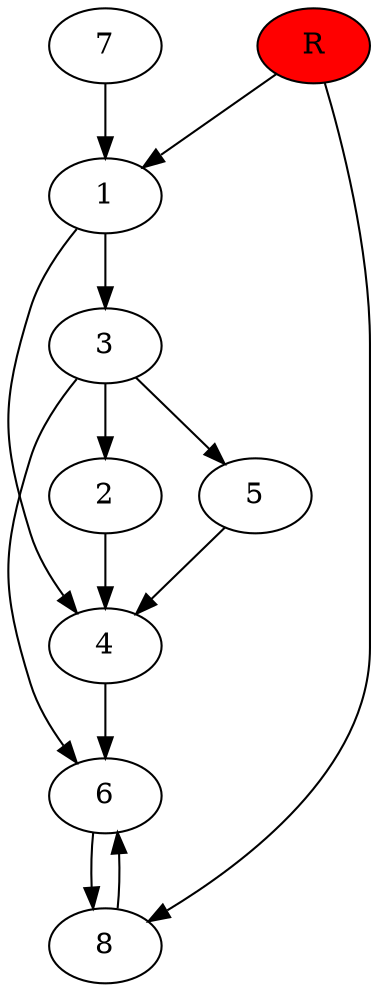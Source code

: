digraph prb3597 {
	1
	2
	3
	4
	5
	6
	7
	8
	R [fillcolor="#ff0000" style=filled]
	1 -> 3
	1 -> 4
	2 -> 4
	3 -> 2
	3 -> 5
	3 -> 6
	4 -> 6
	5 -> 4
	6 -> 8
	7 -> 1
	8 -> 6
	R -> 1
	R -> 8
}
